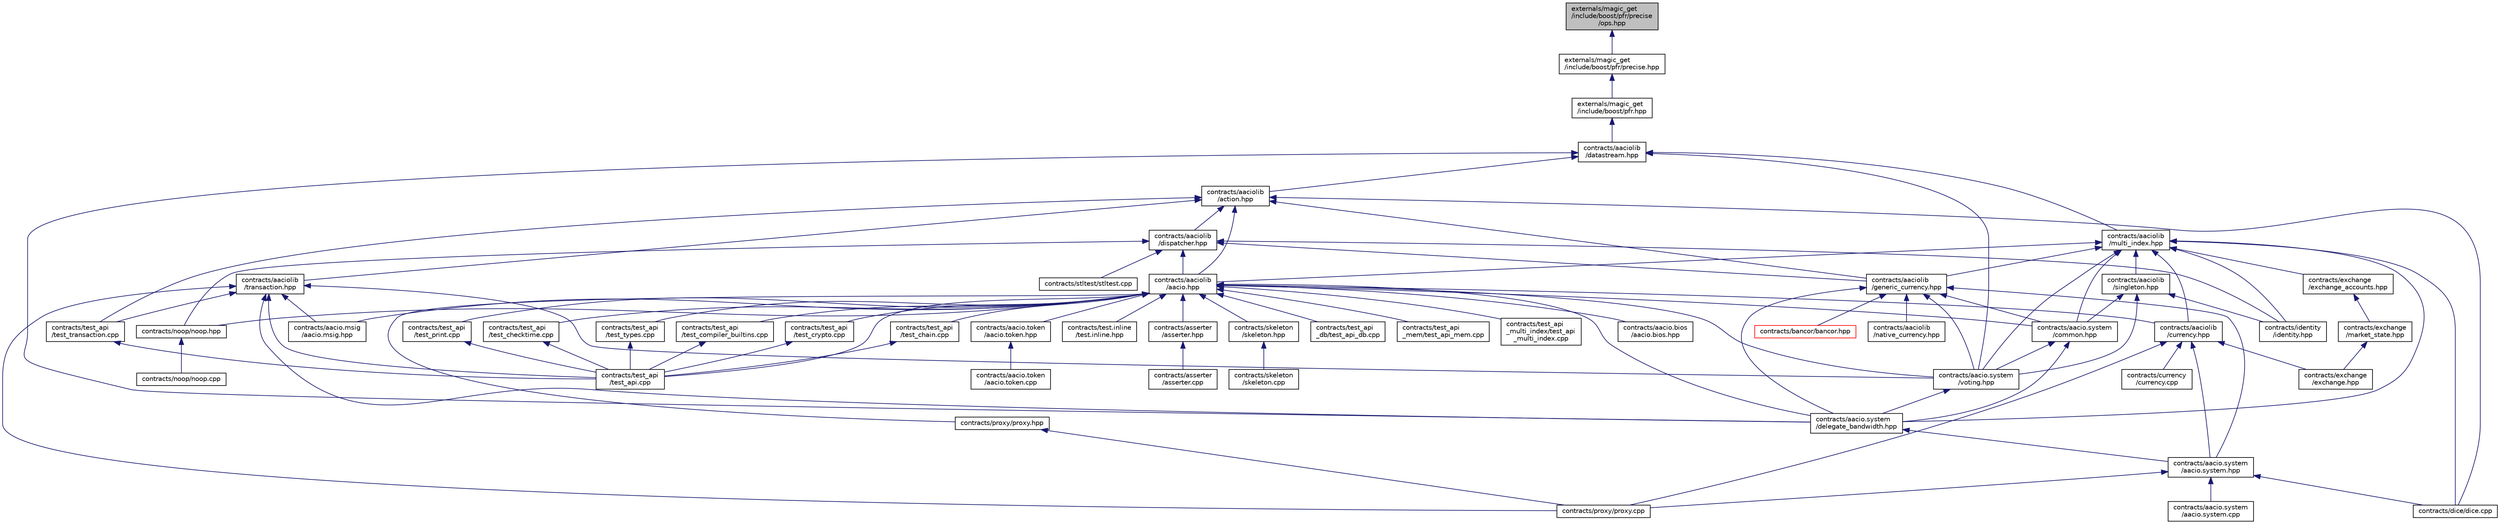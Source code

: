 digraph "externals/magic_get/include/boost/pfr/precise/ops.hpp"
{
  edge [fontname="Helvetica",fontsize="10",labelfontname="Helvetica",labelfontsize="10"];
  node [fontname="Helvetica",fontsize="10",shape=record];
  Node26 [label="externals/magic_get\l/include/boost/pfr/precise\l/ops.hpp",height=0.2,width=0.4,color="black", fillcolor="grey75", style="filled", fontcolor="black"];
  Node26 -> Node27 [dir="back",color="midnightblue",fontsize="10",style="solid",fontname="Helvetica"];
  Node27 [label="externals/magic_get\l/include/boost/pfr/precise.hpp",height=0.2,width=0.4,color="black", fillcolor="white", style="filled",URL="$precise_8hpp.html"];
  Node27 -> Node28 [dir="back",color="midnightblue",fontsize="10",style="solid",fontname="Helvetica"];
  Node28 [label="externals/magic_get\l/include/boost/pfr.hpp",height=0.2,width=0.4,color="black", fillcolor="white", style="filled",URL="$pfr_8hpp.html"];
  Node28 -> Node29 [dir="back",color="midnightblue",fontsize="10",style="solid",fontname="Helvetica"];
  Node29 [label="contracts/aaciolib\l/datastream.hpp",height=0.2,width=0.4,color="black", fillcolor="white", style="filled",URL="$contracts_2aaciolib_2datastream_8hpp_source.html"];
  Node29 -> Node30 [dir="back",color="midnightblue",fontsize="10",style="solid",fontname="Helvetica"];
  Node30 [label="contracts/aacio.system\l/voting.hpp",height=0.2,width=0.4,color="black", fillcolor="white", style="filled",URL="$voting_8hpp.html"];
  Node30 -> Node31 [dir="back",color="midnightblue",fontsize="10",style="solid",fontname="Helvetica"];
  Node31 [label="contracts/aacio.system\l/delegate_bandwidth.hpp",height=0.2,width=0.4,color="black", fillcolor="white", style="filled",URL="$delegate__bandwidth_8hpp.html"];
  Node31 -> Node32 [dir="back",color="midnightblue",fontsize="10",style="solid",fontname="Helvetica"];
  Node32 [label="contracts/aacio.system\l/aacio.system.hpp",height=0.2,width=0.4,color="black", fillcolor="white", style="filled",URL="$aacio_8system_8hpp.html"];
  Node32 -> Node33 [dir="back",color="midnightblue",fontsize="10",style="solid",fontname="Helvetica"];
  Node33 [label="contracts/aacio.system\l/aacio.system.cpp",height=0.2,width=0.4,color="black", fillcolor="white", style="filled",URL="$aacio_8system_8cpp.html"];
  Node32 -> Node34 [dir="back",color="midnightblue",fontsize="10",style="solid",fontname="Helvetica"];
  Node34 [label="contracts/dice/dice.cpp",height=0.2,width=0.4,color="black", fillcolor="white", style="filled",URL="$dice_8cpp.html"];
  Node32 -> Node35 [dir="back",color="midnightblue",fontsize="10",style="solid",fontname="Helvetica"];
  Node35 [label="contracts/proxy/proxy.cpp",height=0.2,width=0.4,color="black", fillcolor="white", style="filled",URL="$proxy_8cpp.html"];
  Node29 -> Node31 [dir="back",color="midnightblue",fontsize="10",style="solid",fontname="Helvetica"];
  Node29 -> Node36 [dir="back",color="midnightblue",fontsize="10",style="solid",fontname="Helvetica"];
  Node36 [label="contracts/aaciolib\l/action.hpp",height=0.2,width=0.4,color="black", fillcolor="white", style="filled",URL="$action_8hpp.html"];
  Node36 -> Node37 [dir="back",color="midnightblue",fontsize="10",style="solid",fontname="Helvetica"];
  Node37 [label="contracts/aaciolib\l/aacio.hpp",height=0.2,width=0.4,color="black", fillcolor="white", style="filled",URL="$aacio_8hpp.html"];
  Node37 -> Node38 [dir="back",color="midnightblue",fontsize="10",style="solid",fontname="Helvetica"];
  Node38 [label="contracts/aacio.bios\l/aacio.bios.hpp",height=0.2,width=0.4,color="black", fillcolor="white", style="filled",URL="$aacio_8bios_8hpp_source.html"];
  Node37 -> Node39 [dir="back",color="midnightblue",fontsize="10",style="solid",fontname="Helvetica"];
  Node39 [label="contracts/aacio.msig\l/aacio.msig.hpp",height=0.2,width=0.4,color="black", fillcolor="white", style="filled",URL="$aacio_8msig_8hpp_source.html"];
  Node37 -> Node40 [dir="back",color="midnightblue",fontsize="10",style="solid",fontname="Helvetica"];
  Node40 [label="contracts/aacio.system\l/common.hpp",height=0.2,width=0.4,color="black", fillcolor="white", style="filled",URL="$contracts_2aacio_8system_2common_8hpp_source.html"];
  Node40 -> Node31 [dir="back",color="midnightblue",fontsize="10",style="solid",fontname="Helvetica"];
  Node40 -> Node30 [dir="back",color="midnightblue",fontsize="10",style="solid",fontname="Helvetica"];
  Node37 -> Node30 [dir="back",color="midnightblue",fontsize="10",style="solid",fontname="Helvetica"];
  Node37 -> Node31 [dir="back",color="midnightblue",fontsize="10",style="solid",fontname="Helvetica"];
  Node37 -> Node41 [dir="back",color="midnightblue",fontsize="10",style="solid",fontname="Helvetica"];
  Node41 [label="contracts/aacio.token\l/aacio.token.hpp",height=0.2,width=0.4,color="black", fillcolor="white", style="filled",URL="$aacio_8token_8hpp.html"];
  Node41 -> Node42 [dir="back",color="midnightblue",fontsize="10",style="solid",fontname="Helvetica"];
  Node42 [label="contracts/aacio.token\l/aacio.token.cpp",height=0.2,width=0.4,color="black", fillcolor="white", style="filled",URL="$aacio_8token_8cpp.html"];
  Node37 -> Node43 [dir="back",color="midnightblue",fontsize="10",style="solid",fontname="Helvetica"];
  Node43 [label="contracts/aaciolib\l/currency.hpp",height=0.2,width=0.4,color="black", fillcolor="white", style="filled",URL="$currency_8hpp_source.html"];
  Node43 -> Node32 [dir="back",color="midnightblue",fontsize="10",style="solid",fontname="Helvetica"];
  Node43 -> Node44 [dir="back",color="midnightblue",fontsize="10",style="solid",fontname="Helvetica"];
  Node44 [label="contracts/currency\l/currency.cpp",height=0.2,width=0.4,color="black", fillcolor="white", style="filled",URL="$currency_8cpp.html"];
  Node43 -> Node45 [dir="back",color="midnightblue",fontsize="10",style="solid",fontname="Helvetica"];
  Node45 [label="contracts/exchange\l/exchange.hpp",height=0.2,width=0.4,color="black", fillcolor="white", style="filled",URL="$exchange_8hpp_source.html"];
  Node43 -> Node35 [dir="back",color="midnightblue",fontsize="10",style="solid",fontname="Helvetica"];
  Node37 -> Node46 [dir="back",color="midnightblue",fontsize="10",style="solid",fontname="Helvetica"];
  Node46 [label="contracts/asserter\l/asserter.hpp",height=0.2,width=0.4,color="black", fillcolor="white", style="filled",URL="$asserter_8hpp.html"];
  Node46 -> Node47 [dir="back",color="midnightblue",fontsize="10",style="solid",fontname="Helvetica"];
  Node47 [label="contracts/asserter\l/asserter.cpp",height=0.2,width=0.4,color="black", fillcolor="white", style="filled",URL="$asserter_8cpp.html"];
  Node37 -> Node48 [dir="back",color="midnightblue",fontsize="10",style="solid",fontname="Helvetica"];
  Node48 [label="contracts/noop/noop.hpp",height=0.2,width=0.4,color="black", fillcolor="white", style="filled",URL="$noop_8hpp.html"];
  Node48 -> Node49 [dir="back",color="midnightblue",fontsize="10",style="solid",fontname="Helvetica"];
  Node49 [label="contracts/noop/noop.cpp",height=0.2,width=0.4,color="black", fillcolor="white", style="filled",URL="$noop_8cpp.html"];
  Node37 -> Node50 [dir="back",color="midnightblue",fontsize="10",style="solid",fontname="Helvetica"];
  Node50 [label="contracts/proxy/proxy.hpp",height=0.2,width=0.4,color="black", fillcolor="white", style="filled",URL="$proxy_8hpp.html"];
  Node50 -> Node35 [dir="back",color="midnightblue",fontsize="10",style="solid",fontname="Helvetica"];
  Node37 -> Node51 [dir="back",color="midnightblue",fontsize="10",style="solid",fontname="Helvetica"];
  Node51 [label="contracts/skeleton\l/skeleton.hpp",height=0.2,width=0.4,color="black", fillcolor="white", style="filled",URL="$skeleton_8hpp.html"];
  Node51 -> Node52 [dir="back",color="midnightblue",fontsize="10",style="solid",fontname="Helvetica"];
  Node52 [label="contracts/skeleton\l/skeleton.cpp",height=0.2,width=0.4,color="black", fillcolor="white", style="filled",URL="$skeleton_8cpp.html"];
  Node37 -> Node53 [dir="back",color="midnightblue",fontsize="10",style="solid",fontname="Helvetica"];
  Node53 [label="contracts/test.inline\l/test.inline.hpp",height=0.2,width=0.4,color="black", fillcolor="white", style="filled",URL="$test_8inline_8hpp_source.html"];
  Node37 -> Node54 [dir="back",color="midnightblue",fontsize="10",style="solid",fontname="Helvetica"];
  Node54 [label="contracts/test_api\l/test_api.cpp",height=0.2,width=0.4,color="black", fillcolor="white", style="filled",URL="$test__api_8cpp.html"];
  Node37 -> Node55 [dir="back",color="midnightblue",fontsize="10",style="solid",fontname="Helvetica"];
  Node55 [label="contracts/test_api\l/test_print.cpp",height=0.2,width=0.4,color="black", fillcolor="white", style="filled",URL="$test__print_8cpp.html"];
  Node55 -> Node54 [dir="back",color="midnightblue",fontsize="10",style="solid",fontname="Helvetica"];
  Node37 -> Node56 [dir="back",color="midnightblue",fontsize="10",style="solid",fontname="Helvetica"];
  Node56 [label="contracts/test_api\l/test_types.cpp",height=0.2,width=0.4,color="black", fillcolor="white", style="filled",URL="$test__types_8cpp.html"];
  Node56 -> Node54 [dir="back",color="midnightblue",fontsize="10",style="solid",fontname="Helvetica"];
  Node37 -> Node57 [dir="back",color="midnightblue",fontsize="10",style="solid",fontname="Helvetica"];
  Node57 [label="contracts/test_api\l/test_compiler_builtins.cpp",height=0.2,width=0.4,color="black", fillcolor="white", style="filled",URL="$test__compiler__builtins_8cpp.html"];
  Node57 -> Node54 [dir="back",color="midnightblue",fontsize="10",style="solid",fontname="Helvetica"];
  Node37 -> Node58 [dir="back",color="midnightblue",fontsize="10",style="solid",fontname="Helvetica"];
  Node58 [label="contracts/test_api\l/test_crypto.cpp",height=0.2,width=0.4,color="black", fillcolor="white", style="filled",URL="$test__crypto_8cpp.html"];
  Node58 -> Node54 [dir="back",color="midnightblue",fontsize="10",style="solid",fontname="Helvetica"];
  Node37 -> Node59 [dir="back",color="midnightblue",fontsize="10",style="solid",fontname="Helvetica"];
  Node59 [label="contracts/test_api\l/test_chain.cpp",height=0.2,width=0.4,color="black", fillcolor="white", style="filled",URL="$test__chain_8cpp.html"];
  Node59 -> Node54 [dir="back",color="midnightblue",fontsize="10",style="solid",fontname="Helvetica"];
  Node37 -> Node60 [dir="back",color="midnightblue",fontsize="10",style="solid",fontname="Helvetica"];
  Node60 [label="contracts/test_api\l/test_checktime.cpp",height=0.2,width=0.4,color="black", fillcolor="white", style="filled",URL="$test__checktime_8cpp.html"];
  Node60 -> Node54 [dir="back",color="midnightblue",fontsize="10",style="solid",fontname="Helvetica"];
  Node37 -> Node61 [dir="back",color="midnightblue",fontsize="10",style="solid",fontname="Helvetica"];
  Node61 [label="contracts/test_api\l_db/test_api_db.cpp",height=0.2,width=0.4,color="black", fillcolor="white", style="filled",URL="$test__api__db_8cpp.html"];
  Node37 -> Node62 [dir="back",color="midnightblue",fontsize="10",style="solid",fontname="Helvetica"];
  Node62 [label="contracts/test_api\l_mem/test_api_mem.cpp",height=0.2,width=0.4,color="black", fillcolor="white", style="filled",URL="$test__api__mem_8cpp.html"];
  Node37 -> Node63 [dir="back",color="midnightblue",fontsize="10",style="solid",fontname="Helvetica"];
  Node63 [label="contracts/test_api\l_multi_index/test_api\l_multi_index.cpp",height=0.2,width=0.4,color="black", fillcolor="white", style="filled",URL="$test__api__multi__index_8cpp.html"];
  Node36 -> Node64 [dir="back",color="midnightblue",fontsize="10",style="solid",fontname="Helvetica"];
  Node64 [label="contracts/aaciolib\l/dispatcher.hpp",height=0.2,width=0.4,color="black", fillcolor="white", style="filled",URL="$dispatcher_8hpp_source.html"];
  Node64 -> Node37 [dir="back",color="midnightblue",fontsize="10",style="solid",fontname="Helvetica"];
  Node64 -> Node65 [dir="back",color="midnightblue",fontsize="10",style="solid",fontname="Helvetica"];
  Node65 [label="contracts/aaciolib\l/generic_currency.hpp",height=0.2,width=0.4,color="black", fillcolor="white", style="filled",URL="$generic__currency_8hpp_source.html"];
  Node65 -> Node40 [dir="back",color="midnightblue",fontsize="10",style="solid",fontname="Helvetica"];
  Node65 -> Node30 [dir="back",color="midnightblue",fontsize="10",style="solid",fontname="Helvetica"];
  Node65 -> Node31 [dir="back",color="midnightblue",fontsize="10",style="solid",fontname="Helvetica"];
  Node65 -> Node32 [dir="back",color="midnightblue",fontsize="10",style="solid",fontname="Helvetica"];
  Node65 -> Node66 [dir="back",color="midnightblue",fontsize="10",style="solid",fontname="Helvetica"];
  Node66 [label="contracts/aaciolib\l/native_currency.hpp",height=0.2,width=0.4,color="black", fillcolor="white", style="filled",URL="$native__currency_8hpp_source.html"];
  Node65 -> Node67 [dir="back",color="midnightblue",fontsize="10",style="solid",fontname="Helvetica"];
  Node67 [label="contracts/bancor/bancor.hpp",height=0.2,width=0.4,color="red", fillcolor="white", style="filled",URL="$bancor_8hpp.html"];
  Node64 -> Node69 [dir="back",color="midnightblue",fontsize="10",style="solid",fontname="Helvetica"];
  Node69 [label="contracts/identity\l/identity.hpp",height=0.2,width=0.4,color="black", fillcolor="white", style="filled",URL="$identity_8hpp_source.html"];
  Node64 -> Node48 [dir="back",color="midnightblue",fontsize="10",style="solid",fontname="Helvetica"];
  Node64 -> Node70 [dir="back",color="midnightblue",fontsize="10",style="solid",fontname="Helvetica"];
  Node70 [label="contracts/stltest/stltest.cpp",height=0.2,width=0.4,color="black", fillcolor="white", style="filled",URL="$stltest_8cpp.html"];
  Node36 -> Node65 [dir="back",color="midnightblue",fontsize="10",style="solid",fontname="Helvetica"];
  Node36 -> Node71 [dir="back",color="midnightblue",fontsize="10",style="solid",fontname="Helvetica"];
  Node71 [label="contracts/aaciolib\l/transaction.hpp",height=0.2,width=0.4,color="black", fillcolor="white", style="filled",URL="$contracts_2aaciolib_2transaction_8hpp.html"];
  Node71 -> Node39 [dir="back",color="midnightblue",fontsize="10",style="solid",fontname="Helvetica"];
  Node71 -> Node30 [dir="back",color="midnightblue",fontsize="10",style="solid",fontname="Helvetica"];
  Node71 -> Node31 [dir="back",color="midnightblue",fontsize="10",style="solid",fontname="Helvetica"];
  Node71 -> Node35 [dir="back",color="midnightblue",fontsize="10",style="solid",fontname="Helvetica"];
  Node71 -> Node54 [dir="back",color="midnightblue",fontsize="10",style="solid",fontname="Helvetica"];
  Node71 -> Node72 [dir="back",color="midnightblue",fontsize="10",style="solid",fontname="Helvetica"];
  Node72 [label="contracts/test_api\l/test_transaction.cpp",height=0.2,width=0.4,color="black", fillcolor="white", style="filled",URL="$test__transaction_8cpp.html"];
  Node72 -> Node54 [dir="back",color="midnightblue",fontsize="10",style="solid",fontname="Helvetica"];
  Node36 -> Node34 [dir="back",color="midnightblue",fontsize="10",style="solid",fontname="Helvetica"];
  Node36 -> Node72 [dir="back",color="midnightblue",fontsize="10",style="solid",fontname="Helvetica"];
  Node29 -> Node73 [dir="back",color="midnightblue",fontsize="10",style="solid",fontname="Helvetica"];
  Node73 [label="contracts/aaciolib\l/multi_index.hpp",height=0.2,width=0.4,color="black", fillcolor="white", style="filled",URL="$multi__index_8hpp.html"];
  Node73 -> Node40 [dir="back",color="midnightblue",fontsize="10",style="solid",fontname="Helvetica"];
  Node73 -> Node30 [dir="back",color="midnightblue",fontsize="10",style="solid",fontname="Helvetica"];
  Node73 -> Node31 [dir="back",color="midnightblue",fontsize="10",style="solid",fontname="Helvetica"];
  Node73 -> Node37 [dir="back",color="midnightblue",fontsize="10",style="solid",fontname="Helvetica"];
  Node73 -> Node43 [dir="back",color="midnightblue",fontsize="10",style="solid",fontname="Helvetica"];
  Node73 -> Node65 [dir="back",color="midnightblue",fontsize="10",style="solid",fontname="Helvetica"];
  Node73 -> Node74 [dir="back",color="midnightblue",fontsize="10",style="solid",fontname="Helvetica"];
  Node74 [label="contracts/aaciolib\l/singleton.hpp",height=0.2,width=0.4,color="black", fillcolor="white", style="filled",URL="$singleton_8hpp_source.html"];
  Node74 -> Node40 [dir="back",color="midnightblue",fontsize="10",style="solid",fontname="Helvetica"];
  Node74 -> Node30 [dir="back",color="midnightblue",fontsize="10",style="solid",fontname="Helvetica"];
  Node74 -> Node69 [dir="back",color="midnightblue",fontsize="10",style="solid",fontname="Helvetica"];
  Node73 -> Node34 [dir="back",color="midnightblue",fontsize="10",style="solid",fontname="Helvetica"];
  Node73 -> Node75 [dir="back",color="midnightblue",fontsize="10",style="solid",fontname="Helvetica"];
  Node75 [label="contracts/exchange\l/exchange_accounts.hpp",height=0.2,width=0.4,color="black", fillcolor="white", style="filled",URL="$exchange__accounts_8hpp_source.html"];
  Node75 -> Node76 [dir="back",color="midnightblue",fontsize="10",style="solid",fontname="Helvetica"];
  Node76 [label="contracts/exchange\l/market_state.hpp",height=0.2,width=0.4,color="black", fillcolor="white", style="filled",URL="$market__state_8hpp_source.html"];
  Node76 -> Node45 [dir="back",color="midnightblue",fontsize="10",style="solid",fontname="Helvetica"];
  Node73 -> Node69 [dir="back",color="midnightblue",fontsize="10",style="solid",fontname="Helvetica"];
}
